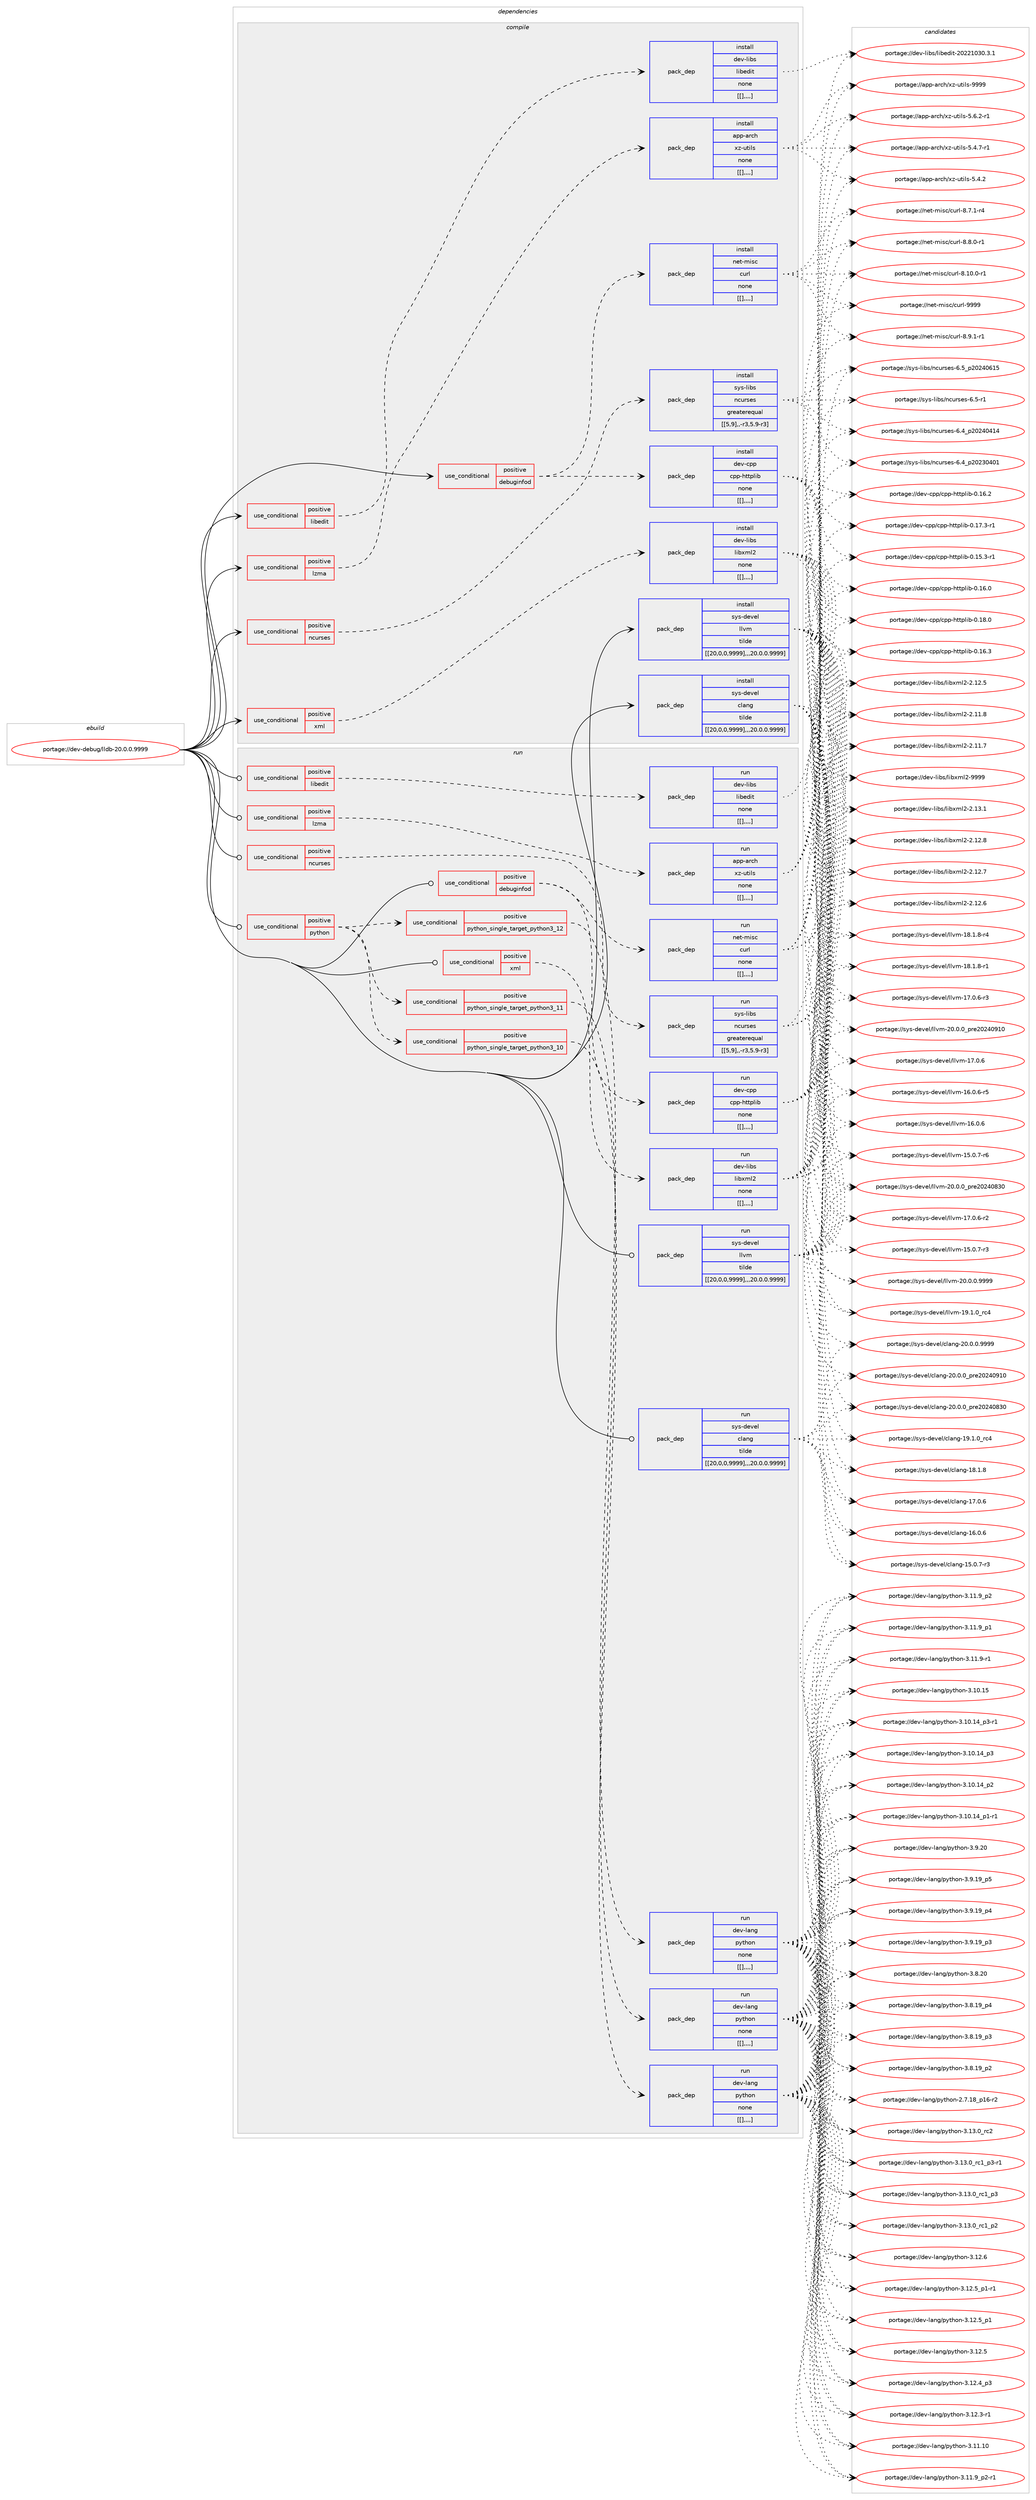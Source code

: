 digraph prolog {

# *************
# Graph options
# *************

newrank=true;
concentrate=true;
compound=true;
graph [rankdir=LR,fontname=Helvetica,fontsize=10,ranksep=1.5];#, ranksep=2.5, nodesep=0.2];
edge  [arrowhead=vee];
node  [fontname=Helvetica,fontsize=10];

# **********
# The ebuild
# **********

subgraph cluster_leftcol {
color=gray;
label=<<i>ebuild</i>>;
id [label="portage://dev-debug/lldb-20.0.0.9999", color=red, width=4, href="../dev-debug/lldb-20.0.0.9999.svg"];
}

# ****************
# The dependencies
# ****************

subgraph cluster_midcol {
color=gray;
label=<<i>dependencies</i>>;
subgraph cluster_compile {
fillcolor="#eeeeee";
style=filled;
label=<<i>compile</i>>;
subgraph cond19510 {
dependency72694 [label=<<TABLE BORDER="0" CELLBORDER="1" CELLSPACING="0" CELLPADDING="4"><TR><TD ROWSPAN="3" CELLPADDING="10">use_conditional</TD></TR><TR><TD>positive</TD></TR><TR><TD>debuginfod</TD></TR></TABLE>>, shape=none, color=red];
subgraph pack52235 {
dependency72695 [label=<<TABLE BORDER="0" CELLBORDER="1" CELLSPACING="0" CELLPADDING="4" WIDTH="220"><TR><TD ROWSPAN="6" CELLPADDING="30">pack_dep</TD></TR><TR><TD WIDTH="110">install</TD></TR><TR><TD>net-misc</TD></TR><TR><TD>curl</TD></TR><TR><TD>none</TD></TR><TR><TD>[[],,,,]</TD></TR></TABLE>>, shape=none, color=blue];
}
dependency72694:e -> dependency72695:w [weight=20,style="dashed",arrowhead="vee"];
subgraph pack52236 {
dependency72696 [label=<<TABLE BORDER="0" CELLBORDER="1" CELLSPACING="0" CELLPADDING="4" WIDTH="220"><TR><TD ROWSPAN="6" CELLPADDING="30">pack_dep</TD></TR><TR><TD WIDTH="110">install</TD></TR><TR><TD>dev-cpp</TD></TR><TR><TD>cpp-httplib</TD></TR><TR><TD>none</TD></TR><TR><TD>[[],,,,]</TD></TR></TABLE>>, shape=none, color=blue];
}
dependency72694:e -> dependency72696:w [weight=20,style="dashed",arrowhead="vee"];
}
id:e -> dependency72694:w [weight=20,style="solid",arrowhead="vee"];
subgraph cond19511 {
dependency72697 [label=<<TABLE BORDER="0" CELLBORDER="1" CELLSPACING="0" CELLPADDING="4"><TR><TD ROWSPAN="3" CELLPADDING="10">use_conditional</TD></TR><TR><TD>positive</TD></TR><TR><TD>libedit</TD></TR></TABLE>>, shape=none, color=red];
subgraph pack52237 {
dependency72698 [label=<<TABLE BORDER="0" CELLBORDER="1" CELLSPACING="0" CELLPADDING="4" WIDTH="220"><TR><TD ROWSPAN="6" CELLPADDING="30">pack_dep</TD></TR><TR><TD WIDTH="110">install</TD></TR><TR><TD>dev-libs</TD></TR><TR><TD>libedit</TD></TR><TR><TD>none</TD></TR><TR><TD>[[],,,,]</TD></TR></TABLE>>, shape=none, color=blue];
}
dependency72697:e -> dependency72698:w [weight=20,style="dashed",arrowhead="vee"];
}
id:e -> dependency72697:w [weight=20,style="solid",arrowhead="vee"];
subgraph cond19512 {
dependency72699 [label=<<TABLE BORDER="0" CELLBORDER="1" CELLSPACING="0" CELLPADDING="4"><TR><TD ROWSPAN="3" CELLPADDING="10">use_conditional</TD></TR><TR><TD>positive</TD></TR><TR><TD>lzma</TD></TR></TABLE>>, shape=none, color=red];
subgraph pack52238 {
dependency72700 [label=<<TABLE BORDER="0" CELLBORDER="1" CELLSPACING="0" CELLPADDING="4" WIDTH="220"><TR><TD ROWSPAN="6" CELLPADDING="30">pack_dep</TD></TR><TR><TD WIDTH="110">install</TD></TR><TR><TD>app-arch</TD></TR><TR><TD>xz-utils</TD></TR><TR><TD>none</TD></TR><TR><TD>[[],,,,]</TD></TR></TABLE>>, shape=none, color=blue];
}
dependency72699:e -> dependency72700:w [weight=20,style="dashed",arrowhead="vee"];
}
id:e -> dependency72699:w [weight=20,style="solid",arrowhead="vee"];
subgraph cond19513 {
dependency72701 [label=<<TABLE BORDER="0" CELLBORDER="1" CELLSPACING="0" CELLPADDING="4"><TR><TD ROWSPAN="3" CELLPADDING="10">use_conditional</TD></TR><TR><TD>positive</TD></TR><TR><TD>ncurses</TD></TR></TABLE>>, shape=none, color=red];
subgraph pack52239 {
dependency72702 [label=<<TABLE BORDER="0" CELLBORDER="1" CELLSPACING="0" CELLPADDING="4" WIDTH="220"><TR><TD ROWSPAN="6" CELLPADDING="30">pack_dep</TD></TR><TR><TD WIDTH="110">install</TD></TR><TR><TD>sys-libs</TD></TR><TR><TD>ncurses</TD></TR><TR><TD>greaterequal</TD></TR><TR><TD>[[5,9],,-r3,5.9-r3]</TD></TR></TABLE>>, shape=none, color=blue];
}
dependency72701:e -> dependency72702:w [weight=20,style="dashed",arrowhead="vee"];
}
id:e -> dependency72701:w [weight=20,style="solid",arrowhead="vee"];
subgraph cond19514 {
dependency72703 [label=<<TABLE BORDER="0" CELLBORDER="1" CELLSPACING="0" CELLPADDING="4"><TR><TD ROWSPAN="3" CELLPADDING="10">use_conditional</TD></TR><TR><TD>positive</TD></TR><TR><TD>xml</TD></TR></TABLE>>, shape=none, color=red];
subgraph pack52240 {
dependency72704 [label=<<TABLE BORDER="0" CELLBORDER="1" CELLSPACING="0" CELLPADDING="4" WIDTH="220"><TR><TD ROWSPAN="6" CELLPADDING="30">pack_dep</TD></TR><TR><TD WIDTH="110">install</TD></TR><TR><TD>dev-libs</TD></TR><TR><TD>libxml2</TD></TR><TR><TD>none</TD></TR><TR><TD>[[],,,,]</TD></TR></TABLE>>, shape=none, color=blue];
}
dependency72703:e -> dependency72704:w [weight=20,style="dashed",arrowhead="vee"];
}
id:e -> dependency72703:w [weight=20,style="solid",arrowhead="vee"];
subgraph pack52241 {
dependency72705 [label=<<TABLE BORDER="0" CELLBORDER="1" CELLSPACING="0" CELLPADDING="4" WIDTH="220"><TR><TD ROWSPAN="6" CELLPADDING="30">pack_dep</TD></TR><TR><TD WIDTH="110">install</TD></TR><TR><TD>sys-devel</TD></TR><TR><TD>clang</TD></TR><TR><TD>tilde</TD></TR><TR><TD>[[20,0,0,9999],,,20.0.0.9999]</TD></TR></TABLE>>, shape=none, color=blue];
}
id:e -> dependency72705:w [weight=20,style="solid",arrowhead="vee"];
subgraph pack52242 {
dependency72706 [label=<<TABLE BORDER="0" CELLBORDER="1" CELLSPACING="0" CELLPADDING="4" WIDTH="220"><TR><TD ROWSPAN="6" CELLPADDING="30">pack_dep</TD></TR><TR><TD WIDTH="110">install</TD></TR><TR><TD>sys-devel</TD></TR><TR><TD>llvm</TD></TR><TR><TD>tilde</TD></TR><TR><TD>[[20,0,0,9999],,,20.0.0.9999]</TD></TR></TABLE>>, shape=none, color=blue];
}
id:e -> dependency72706:w [weight=20,style="solid",arrowhead="vee"];
}
subgraph cluster_compileandrun {
fillcolor="#eeeeee";
style=filled;
label=<<i>compile and run</i>>;
}
subgraph cluster_run {
fillcolor="#eeeeee";
style=filled;
label=<<i>run</i>>;
subgraph cond19515 {
dependency72707 [label=<<TABLE BORDER="0" CELLBORDER="1" CELLSPACING="0" CELLPADDING="4"><TR><TD ROWSPAN="3" CELLPADDING="10">use_conditional</TD></TR><TR><TD>positive</TD></TR><TR><TD>debuginfod</TD></TR></TABLE>>, shape=none, color=red];
subgraph pack52243 {
dependency72708 [label=<<TABLE BORDER="0" CELLBORDER="1" CELLSPACING="0" CELLPADDING="4" WIDTH="220"><TR><TD ROWSPAN="6" CELLPADDING="30">pack_dep</TD></TR><TR><TD WIDTH="110">run</TD></TR><TR><TD>net-misc</TD></TR><TR><TD>curl</TD></TR><TR><TD>none</TD></TR><TR><TD>[[],,,,]</TD></TR></TABLE>>, shape=none, color=blue];
}
dependency72707:e -> dependency72708:w [weight=20,style="dashed",arrowhead="vee"];
subgraph pack52244 {
dependency72709 [label=<<TABLE BORDER="0" CELLBORDER="1" CELLSPACING="0" CELLPADDING="4" WIDTH="220"><TR><TD ROWSPAN="6" CELLPADDING="30">pack_dep</TD></TR><TR><TD WIDTH="110">run</TD></TR><TR><TD>dev-cpp</TD></TR><TR><TD>cpp-httplib</TD></TR><TR><TD>none</TD></TR><TR><TD>[[],,,,]</TD></TR></TABLE>>, shape=none, color=blue];
}
dependency72707:e -> dependency72709:w [weight=20,style="dashed",arrowhead="vee"];
}
id:e -> dependency72707:w [weight=20,style="solid",arrowhead="odot"];
subgraph cond19516 {
dependency72710 [label=<<TABLE BORDER="0" CELLBORDER="1" CELLSPACING="0" CELLPADDING="4"><TR><TD ROWSPAN="3" CELLPADDING="10">use_conditional</TD></TR><TR><TD>positive</TD></TR><TR><TD>libedit</TD></TR></TABLE>>, shape=none, color=red];
subgraph pack52245 {
dependency72711 [label=<<TABLE BORDER="0" CELLBORDER="1" CELLSPACING="0" CELLPADDING="4" WIDTH="220"><TR><TD ROWSPAN="6" CELLPADDING="30">pack_dep</TD></TR><TR><TD WIDTH="110">run</TD></TR><TR><TD>dev-libs</TD></TR><TR><TD>libedit</TD></TR><TR><TD>none</TD></TR><TR><TD>[[],,,,]</TD></TR></TABLE>>, shape=none, color=blue];
}
dependency72710:e -> dependency72711:w [weight=20,style="dashed",arrowhead="vee"];
}
id:e -> dependency72710:w [weight=20,style="solid",arrowhead="odot"];
subgraph cond19517 {
dependency72712 [label=<<TABLE BORDER="0" CELLBORDER="1" CELLSPACING="0" CELLPADDING="4"><TR><TD ROWSPAN="3" CELLPADDING="10">use_conditional</TD></TR><TR><TD>positive</TD></TR><TR><TD>lzma</TD></TR></TABLE>>, shape=none, color=red];
subgraph pack52246 {
dependency72713 [label=<<TABLE BORDER="0" CELLBORDER="1" CELLSPACING="0" CELLPADDING="4" WIDTH="220"><TR><TD ROWSPAN="6" CELLPADDING="30">pack_dep</TD></TR><TR><TD WIDTH="110">run</TD></TR><TR><TD>app-arch</TD></TR><TR><TD>xz-utils</TD></TR><TR><TD>none</TD></TR><TR><TD>[[],,,,]</TD></TR></TABLE>>, shape=none, color=blue];
}
dependency72712:e -> dependency72713:w [weight=20,style="dashed",arrowhead="vee"];
}
id:e -> dependency72712:w [weight=20,style="solid",arrowhead="odot"];
subgraph cond19518 {
dependency72714 [label=<<TABLE BORDER="0" CELLBORDER="1" CELLSPACING="0" CELLPADDING="4"><TR><TD ROWSPAN="3" CELLPADDING="10">use_conditional</TD></TR><TR><TD>positive</TD></TR><TR><TD>ncurses</TD></TR></TABLE>>, shape=none, color=red];
subgraph pack52247 {
dependency72715 [label=<<TABLE BORDER="0" CELLBORDER="1" CELLSPACING="0" CELLPADDING="4" WIDTH="220"><TR><TD ROWSPAN="6" CELLPADDING="30">pack_dep</TD></TR><TR><TD WIDTH="110">run</TD></TR><TR><TD>sys-libs</TD></TR><TR><TD>ncurses</TD></TR><TR><TD>greaterequal</TD></TR><TR><TD>[[5,9],,-r3,5.9-r3]</TD></TR></TABLE>>, shape=none, color=blue];
}
dependency72714:e -> dependency72715:w [weight=20,style="dashed",arrowhead="vee"];
}
id:e -> dependency72714:w [weight=20,style="solid",arrowhead="odot"];
subgraph cond19519 {
dependency72716 [label=<<TABLE BORDER="0" CELLBORDER="1" CELLSPACING="0" CELLPADDING="4"><TR><TD ROWSPAN="3" CELLPADDING="10">use_conditional</TD></TR><TR><TD>positive</TD></TR><TR><TD>python</TD></TR></TABLE>>, shape=none, color=red];
subgraph cond19520 {
dependency72717 [label=<<TABLE BORDER="0" CELLBORDER="1" CELLSPACING="0" CELLPADDING="4"><TR><TD ROWSPAN="3" CELLPADDING="10">use_conditional</TD></TR><TR><TD>positive</TD></TR><TR><TD>python_single_target_python3_10</TD></TR></TABLE>>, shape=none, color=red];
subgraph pack52248 {
dependency72718 [label=<<TABLE BORDER="0" CELLBORDER="1" CELLSPACING="0" CELLPADDING="4" WIDTH="220"><TR><TD ROWSPAN="6" CELLPADDING="30">pack_dep</TD></TR><TR><TD WIDTH="110">run</TD></TR><TR><TD>dev-lang</TD></TR><TR><TD>python</TD></TR><TR><TD>none</TD></TR><TR><TD>[[],,,,]</TD></TR></TABLE>>, shape=none, color=blue];
}
dependency72717:e -> dependency72718:w [weight=20,style="dashed",arrowhead="vee"];
}
dependency72716:e -> dependency72717:w [weight=20,style="dashed",arrowhead="vee"];
subgraph cond19521 {
dependency72719 [label=<<TABLE BORDER="0" CELLBORDER="1" CELLSPACING="0" CELLPADDING="4"><TR><TD ROWSPAN="3" CELLPADDING="10">use_conditional</TD></TR><TR><TD>positive</TD></TR><TR><TD>python_single_target_python3_11</TD></TR></TABLE>>, shape=none, color=red];
subgraph pack52249 {
dependency72720 [label=<<TABLE BORDER="0" CELLBORDER="1" CELLSPACING="0" CELLPADDING="4" WIDTH="220"><TR><TD ROWSPAN="6" CELLPADDING="30">pack_dep</TD></TR><TR><TD WIDTH="110">run</TD></TR><TR><TD>dev-lang</TD></TR><TR><TD>python</TD></TR><TR><TD>none</TD></TR><TR><TD>[[],,,,]</TD></TR></TABLE>>, shape=none, color=blue];
}
dependency72719:e -> dependency72720:w [weight=20,style="dashed",arrowhead="vee"];
}
dependency72716:e -> dependency72719:w [weight=20,style="dashed",arrowhead="vee"];
subgraph cond19522 {
dependency72721 [label=<<TABLE BORDER="0" CELLBORDER="1" CELLSPACING="0" CELLPADDING="4"><TR><TD ROWSPAN="3" CELLPADDING="10">use_conditional</TD></TR><TR><TD>positive</TD></TR><TR><TD>python_single_target_python3_12</TD></TR></TABLE>>, shape=none, color=red];
subgraph pack52250 {
dependency72722 [label=<<TABLE BORDER="0" CELLBORDER="1" CELLSPACING="0" CELLPADDING="4" WIDTH="220"><TR><TD ROWSPAN="6" CELLPADDING="30">pack_dep</TD></TR><TR><TD WIDTH="110">run</TD></TR><TR><TD>dev-lang</TD></TR><TR><TD>python</TD></TR><TR><TD>none</TD></TR><TR><TD>[[],,,,]</TD></TR></TABLE>>, shape=none, color=blue];
}
dependency72721:e -> dependency72722:w [weight=20,style="dashed",arrowhead="vee"];
}
dependency72716:e -> dependency72721:w [weight=20,style="dashed",arrowhead="vee"];
}
id:e -> dependency72716:w [weight=20,style="solid",arrowhead="odot"];
subgraph cond19523 {
dependency72723 [label=<<TABLE BORDER="0" CELLBORDER="1" CELLSPACING="0" CELLPADDING="4"><TR><TD ROWSPAN="3" CELLPADDING="10">use_conditional</TD></TR><TR><TD>positive</TD></TR><TR><TD>xml</TD></TR></TABLE>>, shape=none, color=red];
subgraph pack52251 {
dependency72724 [label=<<TABLE BORDER="0" CELLBORDER="1" CELLSPACING="0" CELLPADDING="4" WIDTH="220"><TR><TD ROWSPAN="6" CELLPADDING="30">pack_dep</TD></TR><TR><TD WIDTH="110">run</TD></TR><TR><TD>dev-libs</TD></TR><TR><TD>libxml2</TD></TR><TR><TD>none</TD></TR><TR><TD>[[],,,,]</TD></TR></TABLE>>, shape=none, color=blue];
}
dependency72723:e -> dependency72724:w [weight=20,style="dashed",arrowhead="vee"];
}
id:e -> dependency72723:w [weight=20,style="solid",arrowhead="odot"];
subgraph pack52252 {
dependency72725 [label=<<TABLE BORDER="0" CELLBORDER="1" CELLSPACING="0" CELLPADDING="4" WIDTH="220"><TR><TD ROWSPAN="6" CELLPADDING="30">pack_dep</TD></TR><TR><TD WIDTH="110">run</TD></TR><TR><TD>sys-devel</TD></TR><TR><TD>clang</TD></TR><TR><TD>tilde</TD></TR><TR><TD>[[20,0,0,9999],,,20.0.0.9999]</TD></TR></TABLE>>, shape=none, color=blue];
}
id:e -> dependency72725:w [weight=20,style="solid",arrowhead="odot"];
subgraph pack52253 {
dependency72726 [label=<<TABLE BORDER="0" CELLBORDER="1" CELLSPACING="0" CELLPADDING="4" WIDTH="220"><TR><TD ROWSPAN="6" CELLPADDING="30">pack_dep</TD></TR><TR><TD WIDTH="110">run</TD></TR><TR><TD>sys-devel</TD></TR><TR><TD>llvm</TD></TR><TR><TD>tilde</TD></TR><TR><TD>[[20,0,0,9999],,,20.0.0.9999]</TD></TR></TABLE>>, shape=none, color=blue];
}
id:e -> dependency72726:w [weight=20,style="solid",arrowhead="odot"];
}
}

# **************
# The candidates
# **************

subgraph cluster_choices {
rank=same;
color=gray;
label=<<i>candidates</i>>;

subgraph choice52235 {
color=black;
nodesep=1;
choice110101116451091051159947991171141084557575757 [label="portage://net-misc/curl-9999", color=red, width=4,href="../net-misc/curl-9999.svg"];
choice11010111645109105115994799117114108455646494846484511449 [label="portage://net-misc/curl-8.10.0-r1", color=red, width=4,href="../net-misc/curl-8.10.0-r1.svg"];
choice110101116451091051159947991171141084556465746494511449 [label="portage://net-misc/curl-8.9.1-r1", color=red, width=4,href="../net-misc/curl-8.9.1-r1.svg"];
choice110101116451091051159947991171141084556465646484511449 [label="portage://net-misc/curl-8.8.0-r1", color=red, width=4,href="../net-misc/curl-8.8.0-r1.svg"];
choice110101116451091051159947991171141084556465546494511452 [label="portage://net-misc/curl-8.7.1-r4", color=red, width=4,href="../net-misc/curl-8.7.1-r4.svg"];
dependency72695:e -> choice110101116451091051159947991171141084557575757:w [style=dotted,weight="100"];
dependency72695:e -> choice11010111645109105115994799117114108455646494846484511449:w [style=dotted,weight="100"];
dependency72695:e -> choice110101116451091051159947991171141084556465746494511449:w [style=dotted,weight="100"];
dependency72695:e -> choice110101116451091051159947991171141084556465646484511449:w [style=dotted,weight="100"];
dependency72695:e -> choice110101116451091051159947991171141084556465546494511452:w [style=dotted,weight="100"];
}
subgraph choice52236 {
color=black;
nodesep=1;
choice10010111845991121124799112112451041161161121081059845484649564648 [label="portage://dev-cpp/cpp-httplib-0.18.0", color=red, width=4,href="../dev-cpp/cpp-httplib-0.18.0.svg"];
choice100101118459911211247991121124510411611611210810598454846495546514511449 [label="portage://dev-cpp/cpp-httplib-0.17.3-r1", color=red, width=4,href="../dev-cpp/cpp-httplib-0.17.3-r1.svg"];
choice10010111845991121124799112112451041161161121081059845484649544651 [label="portage://dev-cpp/cpp-httplib-0.16.3", color=red, width=4,href="../dev-cpp/cpp-httplib-0.16.3.svg"];
choice10010111845991121124799112112451041161161121081059845484649544650 [label="portage://dev-cpp/cpp-httplib-0.16.2", color=red, width=4,href="../dev-cpp/cpp-httplib-0.16.2.svg"];
choice10010111845991121124799112112451041161161121081059845484649544648 [label="portage://dev-cpp/cpp-httplib-0.16.0", color=red, width=4,href="../dev-cpp/cpp-httplib-0.16.0.svg"];
choice100101118459911211247991121124510411611611210810598454846495346514511449 [label="portage://dev-cpp/cpp-httplib-0.15.3-r1", color=red, width=4,href="../dev-cpp/cpp-httplib-0.15.3-r1.svg"];
dependency72696:e -> choice10010111845991121124799112112451041161161121081059845484649564648:w [style=dotted,weight="100"];
dependency72696:e -> choice100101118459911211247991121124510411611611210810598454846495546514511449:w [style=dotted,weight="100"];
dependency72696:e -> choice10010111845991121124799112112451041161161121081059845484649544651:w [style=dotted,weight="100"];
dependency72696:e -> choice10010111845991121124799112112451041161161121081059845484649544650:w [style=dotted,weight="100"];
dependency72696:e -> choice10010111845991121124799112112451041161161121081059845484649544648:w [style=dotted,weight="100"];
dependency72696:e -> choice100101118459911211247991121124510411611611210810598454846495346514511449:w [style=dotted,weight="100"];
}
subgraph choice52237 {
color=black;
nodesep=1;
choice1001011184510810598115471081059810110010511645504850504948514846514649 [label="portage://dev-libs/libedit-20221030.3.1", color=red, width=4,href="../dev-libs/libedit-20221030.3.1.svg"];
dependency72698:e -> choice1001011184510810598115471081059810110010511645504850504948514846514649:w [style=dotted,weight="100"];
}
subgraph choice52238 {
color=black;
nodesep=1;
choice9711211245971149910447120122451171161051081154557575757 [label="portage://app-arch/xz-utils-9999", color=red, width=4,href="../app-arch/xz-utils-9999.svg"];
choice9711211245971149910447120122451171161051081154553465446504511449 [label="portage://app-arch/xz-utils-5.6.2-r1", color=red, width=4,href="../app-arch/xz-utils-5.6.2-r1.svg"];
choice9711211245971149910447120122451171161051081154553465246554511449 [label="portage://app-arch/xz-utils-5.4.7-r1", color=red, width=4,href="../app-arch/xz-utils-5.4.7-r1.svg"];
choice971121124597114991044712012245117116105108115455346524650 [label="portage://app-arch/xz-utils-5.4.2", color=red, width=4,href="../app-arch/xz-utils-5.4.2.svg"];
dependency72700:e -> choice9711211245971149910447120122451171161051081154557575757:w [style=dotted,weight="100"];
dependency72700:e -> choice9711211245971149910447120122451171161051081154553465446504511449:w [style=dotted,weight="100"];
dependency72700:e -> choice9711211245971149910447120122451171161051081154553465246554511449:w [style=dotted,weight="100"];
dependency72700:e -> choice971121124597114991044712012245117116105108115455346524650:w [style=dotted,weight="100"];
}
subgraph choice52239 {
color=black;
nodesep=1;
choice1151211154510810598115471109911711411510111545544653951125048505248544953 [label="portage://sys-libs/ncurses-6.5_p20240615", color=red, width=4,href="../sys-libs/ncurses-6.5_p20240615.svg"];
choice11512111545108105981154711099117114115101115455446534511449 [label="portage://sys-libs/ncurses-6.5-r1", color=red, width=4,href="../sys-libs/ncurses-6.5-r1.svg"];
choice1151211154510810598115471109911711411510111545544652951125048505248524952 [label="portage://sys-libs/ncurses-6.4_p20240414", color=red, width=4,href="../sys-libs/ncurses-6.4_p20240414.svg"];
choice1151211154510810598115471109911711411510111545544652951125048505148524849 [label="portage://sys-libs/ncurses-6.4_p20230401", color=red, width=4,href="../sys-libs/ncurses-6.4_p20230401.svg"];
dependency72702:e -> choice1151211154510810598115471109911711411510111545544653951125048505248544953:w [style=dotted,weight="100"];
dependency72702:e -> choice11512111545108105981154711099117114115101115455446534511449:w [style=dotted,weight="100"];
dependency72702:e -> choice1151211154510810598115471109911711411510111545544652951125048505248524952:w [style=dotted,weight="100"];
dependency72702:e -> choice1151211154510810598115471109911711411510111545544652951125048505148524849:w [style=dotted,weight="100"];
}
subgraph choice52240 {
color=black;
nodesep=1;
choice10010111845108105981154710810598120109108504557575757 [label="portage://dev-libs/libxml2-9999", color=red, width=4,href="../dev-libs/libxml2-9999.svg"];
choice100101118451081059811547108105981201091085045504649514649 [label="portage://dev-libs/libxml2-2.13.1", color=red, width=4,href="../dev-libs/libxml2-2.13.1.svg"];
choice100101118451081059811547108105981201091085045504649504656 [label="portage://dev-libs/libxml2-2.12.8", color=red, width=4,href="../dev-libs/libxml2-2.12.8.svg"];
choice100101118451081059811547108105981201091085045504649504655 [label="portage://dev-libs/libxml2-2.12.7", color=red, width=4,href="../dev-libs/libxml2-2.12.7.svg"];
choice100101118451081059811547108105981201091085045504649504654 [label="portage://dev-libs/libxml2-2.12.6", color=red, width=4,href="../dev-libs/libxml2-2.12.6.svg"];
choice100101118451081059811547108105981201091085045504649504653 [label="portage://dev-libs/libxml2-2.12.5", color=red, width=4,href="../dev-libs/libxml2-2.12.5.svg"];
choice100101118451081059811547108105981201091085045504649494656 [label="portage://dev-libs/libxml2-2.11.8", color=red, width=4,href="../dev-libs/libxml2-2.11.8.svg"];
choice100101118451081059811547108105981201091085045504649494655 [label="portage://dev-libs/libxml2-2.11.7", color=red, width=4,href="../dev-libs/libxml2-2.11.7.svg"];
dependency72704:e -> choice10010111845108105981154710810598120109108504557575757:w [style=dotted,weight="100"];
dependency72704:e -> choice100101118451081059811547108105981201091085045504649514649:w [style=dotted,weight="100"];
dependency72704:e -> choice100101118451081059811547108105981201091085045504649504656:w [style=dotted,weight="100"];
dependency72704:e -> choice100101118451081059811547108105981201091085045504649504655:w [style=dotted,weight="100"];
dependency72704:e -> choice100101118451081059811547108105981201091085045504649504654:w [style=dotted,weight="100"];
dependency72704:e -> choice100101118451081059811547108105981201091085045504649504653:w [style=dotted,weight="100"];
dependency72704:e -> choice100101118451081059811547108105981201091085045504649494656:w [style=dotted,weight="100"];
dependency72704:e -> choice100101118451081059811547108105981201091085045504649494655:w [style=dotted,weight="100"];
}
subgraph choice52241 {
color=black;
nodesep=1;
choice11512111545100101118101108479910897110103455048464846484657575757 [label="portage://sys-devel/clang-20.0.0.9999", color=red, width=4,href="../sys-devel/clang-20.0.0.9999.svg"];
choice1151211154510010111810110847991089711010345504846484648951121141015048505248574948 [label="portage://sys-devel/clang-20.0.0_pre20240910", color=red, width=4,href="../sys-devel/clang-20.0.0_pre20240910.svg"];
choice1151211154510010111810110847991089711010345504846484648951121141015048505248565148 [label="portage://sys-devel/clang-20.0.0_pre20240830", color=red, width=4,href="../sys-devel/clang-20.0.0_pre20240830.svg"];
choice1151211154510010111810110847991089711010345495746494648951149952 [label="portage://sys-devel/clang-19.1.0_rc4", color=red, width=4,href="../sys-devel/clang-19.1.0_rc4.svg"];
choice1151211154510010111810110847991089711010345495646494656 [label="portage://sys-devel/clang-18.1.8", color=red, width=4,href="../sys-devel/clang-18.1.8.svg"];
choice1151211154510010111810110847991089711010345495546484654 [label="portage://sys-devel/clang-17.0.6", color=red, width=4,href="../sys-devel/clang-17.0.6.svg"];
choice1151211154510010111810110847991089711010345495446484654 [label="portage://sys-devel/clang-16.0.6", color=red, width=4,href="../sys-devel/clang-16.0.6.svg"];
choice11512111545100101118101108479910897110103454953464846554511451 [label="portage://sys-devel/clang-15.0.7-r3", color=red, width=4,href="../sys-devel/clang-15.0.7-r3.svg"];
dependency72705:e -> choice11512111545100101118101108479910897110103455048464846484657575757:w [style=dotted,weight="100"];
dependency72705:e -> choice1151211154510010111810110847991089711010345504846484648951121141015048505248574948:w [style=dotted,weight="100"];
dependency72705:e -> choice1151211154510010111810110847991089711010345504846484648951121141015048505248565148:w [style=dotted,weight="100"];
dependency72705:e -> choice1151211154510010111810110847991089711010345495746494648951149952:w [style=dotted,weight="100"];
dependency72705:e -> choice1151211154510010111810110847991089711010345495646494656:w [style=dotted,weight="100"];
dependency72705:e -> choice1151211154510010111810110847991089711010345495546484654:w [style=dotted,weight="100"];
dependency72705:e -> choice1151211154510010111810110847991089711010345495446484654:w [style=dotted,weight="100"];
dependency72705:e -> choice11512111545100101118101108479910897110103454953464846554511451:w [style=dotted,weight="100"];
}
subgraph choice52242 {
color=black;
nodesep=1;
choice1151211154510010111810110847108108118109455048464846484657575757 [label="portage://sys-devel/llvm-20.0.0.9999", color=red, width=4,href="../sys-devel/llvm-20.0.0.9999.svg"];
choice115121115451001011181011084710810811810945504846484648951121141015048505248574948 [label="portage://sys-devel/llvm-20.0.0_pre20240910", color=red, width=4,href="../sys-devel/llvm-20.0.0_pre20240910.svg"];
choice115121115451001011181011084710810811810945504846484648951121141015048505248565148 [label="portage://sys-devel/llvm-20.0.0_pre20240830", color=red, width=4,href="../sys-devel/llvm-20.0.0_pre20240830.svg"];
choice115121115451001011181011084710810811810945495746494648951149952 [label="portage://sys-devel/llvm-19.1.0_rc4", color=red, width=4,href="../sys-devel/llvm-19.1.0_rc4.svg"];
choice1151211154510010111810110847108108118109454956464946564511452 [label="portage://sys-devel/llvm-18.1.8-r4", color=red, width=4,href="../sys-devel/llvm-18.1.8-r4.svg"];
choice1151211154510010111810110847108108118109454956464946564511449 [label="portage://sys-devel/llvm-18.1.8-r1", color=red, width=4,href="../sys-devel/llvm-18.1.8-r1.svg"];
choice1151211154510010111810110847108108118109454955464846544511451 [label="portage://sys-devel/llvm-17.0.6-r3", color=red, width=4,href="../sys-devel/llvm-17.0.6-r3.svg"];
choice1151211154510010111810110847108108118109454955464846544511450 [label="portage://sys-devel/llvm-17.0.6-r2", color=red, width=4,href="../sys-devel/llvm-17.0.6-r2.svg"];
choice115121115451001011181011084710810811810945495546484654 [label="portage://sys-devel/llvm-17.0.6", color=red, width=4,href="../sys-devel/llvm-17.0.6.svg"];
choice1151211154510010111810110847108108118109454954464846544511453 [label="portage://sys-devel/llvm-16.0.6-r5", color=red, width=4,href="../sys-devel/llvm-16.0.6-r5.svg"];
choice115121115451001011181011084710810811810945495446484654 [label="portage://sys-devel/llvm-16.0.6", color=red, width=4,href="../sys-devel/llvm-16.0.6.svg"];
choice1151211154510010111810110847108108118109454953464846554511454 [label="portage://sys-devel/llvm-15.0.7-r6", color=red, width=4,href="../sys-devel/llvm-15.0.7-r6.svg"];
choice1151211154510010111810110847108108118109454953464846554511451 [label="portage://sys-devel/llvm-15.0.7-r3", color=red, width=4,href="../sys-devel/llvm-15.0.7-r3.svg"];
dependency72706:e -> choice1151211154510010111810110847108108118109455048464846484657575757:w [style=dotted,weight="100"];
dependency72706:e -> choice115121115451001011181011084710810811810945504846484648951121141015048505248574948:w [style=dotted,weight="100"];
dependency72706:e -> choice115121115451001011181011084710810811810945504846484648951121141015048505248565148:w [style=dotted,weight="100"];
dependency72706:e -> choice115121115451001011181011084710810811810945495746494648951149952:w [style=dotted,weight="100"];
dependency72706:e -> choice1151211154510010111810110847108108118109454956464946564511452:w [style=dotted,weight="100"];
dependency72706:e -> choice1151211154510010111810110847108108118109454956464946564511449:w [style=dotted,weight="100"];
dependency72706:e -> choice1151211154510010111810110847108108118109454955464846544511451:w [style=dotted,weight="100"];
dependency72706:e -> choice1151211154510010111810110847108108118109454955464846544511450:w [style=dotted,weight="100"];
dependency72706:e -> choice115121115451001011181011084710810811810945495546484654:w [style=dotted,weight="100"];
dependency72706:e -> choice1151211154510010111810110847108108118109454954464846544511453:w [style=dotted,weight="100"];
dependency72706:e -> choice115121115451001011181011084710810811810945495446484654:w [style=dotted,weight="100"];
dependency72706:e -> choice1151211154510010111810110847108108118109454953464846554511454:w [style=dotted,weight="100"];
dependency72706:e -> choice1151211154510010111810110847108108118109454953464846554511451:w [style=dotted,weight="100"];
}
subgraph choice52243 {
color=black;
nodesep=1;
choice110101116451091051159947991171141084557575757 [label="portage://net-misc/curl-9999", color=red, width=4,href="../net-misc/curl-9999.svg"];
choice11010111645109105115994799117114108455646494846484511449 [label="portage://net-misc/curl-8.10.0-r1", color=red, width=4,href="../net-misc/curl-8.10.0-r1.svg"];
choice110101116451091051159947991171141084556465746494511449 [label="portage://net-misc/curl-8.9.1-r1", color=red, width=4,href="../net-misc/curl-8.9.1-r1.svg"];
choice110101116451091051159947991171141084556465646484511449 [label="portage://net-misc/curl-8.8.0-r1", color=red, width=4,href="../net-misc/curl-8.8.0-r1.svg"];
choice110101116451091051159947991171141084556465546494511452 [label="portage://net-misc/curl-8.7.1-r4", color=red, width=4,href="../net-misc/curl-8.7.1-r4.svg"];
dependency72708:e -> choice110101116451091051159947991171141084557575757:w [style=dotted,weight="100"];
dependency72708:e -> choice11010111645109105115994799117114108455646494846484511449:w [style=dotted,weight="100"];
dependency72708:e -> choice110101116451091051159947991171141084556465746494511449:w [style=dotted,weight="100"];
dependency72708:e -> choice110101116451091051159947991171141084556465646484511449:w [style=dotted,weight="100"];
dependency72708:e -> choice110101116451091051159947991171141084556465546494511452:w [style=dotted,weight="100"];
}
subgraph choice52244 {
color=black;
nodesep=1;
choice10010111845991121124799112112451041161161121081059845484649564648 [label="portage://dev-cpp/cpp-httplib-0.18.0", color=red, width=4,href="../dev-cpp/cpp-httplib-0.18.0.svg"];
choice100101118459911211247991121124510411611611210810598454846495546514511449 [label="portage://dev-cpp/cpp-httplib-0.17.3-r1", color=red, width=4,href="../dev-cpp/cpp-httplib-0.17.3-r1.svg"];
choice10010111845991121124799112112451041161161121081059845484649544651 [label="portage://dev-cpp/cpp-httplib-0.16.3", color=red, width=4,href="../dev-cpp/cpp-httplib-0.16.3.svg"];
choice10010111845991121124799112112451041161161121081059845484649544650 [label="portage://dev-cpp/cpp-httplib-0.16.2", color=red, width=4,href="../dev-cpp/cpp-httplib-0.16.2.svg"];
choice10010111845991121124799112112451041161161121081059845484649544648 [label="portage://dev-cpp/cpp-httplib-0.16.0", color=red, width=4,href="../dev-cpp/cpp-httplib-0.16.0.svg"];
choice100101118459911211247991121124510411611611210810598454846495346514511449 [label="portage://dev-cpp/cpp-httplib-0.15.3-r1", color=red, width=4,href="../dev-cpp/cpp-httplib-0.15.3-r1.svg"];
dependency72709:e -> choice10010111845991121124799112112451041161161121081059845484649564648:w [style=dotted,weight="100"];
dependency72709:e -> choice100101118459911211247991121124510411611611210810598454846495546514511449:w [style=dotted,weight="100"];
dependency72709:e -> choice10010111845991121124799112112451041161161121081059845484649544651:w [style=dotted,weight="100"];
dependency72709:e -> choice10010111845991121124799112112451041161161121081059845484649544650:w [style=dotted,weight="100"];
dependency72709:e -> choice10010111845991121124799112112451041161161121081059845484649544648:w [style=dotted,weight="100"];
dependency72709:e -> choice100101118459911211247991121124510411611611210810598454846495346514511449:w [style=dotted,weight="100"];
}
subgraph choice52245 {
color=black;
nodesep=1;
choice1001011184510810598115471081059810110010511645504850504948514846514649 [label="portage://dev-libs/libedit-20221030.3.1", color=red, width=4,href="../dev-libs/libedit-20221030.3.1.svg"];
dependency72711:e -> choice1001011184510810598115471081059810110010511645504850504948514846514649:w [style=dotted,weight="100"];
}
subgraph choice52246 {
color=black;
nodesep=1;
choice9711211245971149910447120122451171161051081154557575757 [label="portage://app-arch/xz-utils-9999", color=red, width=4,href="../app-arch/xz-utils-9999.svg"];
choice9711211245971149910447120122451171161051081154553465446504511449 [label="portage://app-arch/xz-utils-5.6.2-r1", color=red, width=4,href="../app-arch/xz-utils-5.6.2-r1.svg"];
choice9711211245971149910447120122451171161051081154553465246554511449 [label="portage://app-arch/xz-utils-5.4.7-r1", color=red, width=4,href="../app-arch/xz-utils-5.4.7-r1.svg"];
choice971121124597114991044712012245117116105108115455346524650 [label="portage://app-arch/xz-utils-5.4.2", color=red, width=4,href="../app-arch/xz-utils-5.4.2.svg"];
dependency72713:e -> choice9711211245971149910447120122451171161051081154557575757:w [style=dotted,weight="100"];
dependency72713:e -> choice9711211245971149910447120122451171161051081154553465446504511449:w [style=dotted,weight="100"];
dependency72713:e -> choice9711211245971149910447120122451171161051081154553465246554511449:w [style=dotted,weight="100"];
dependency72713:e -> choice971121124597114991044712012245117116105108115455346524650:w [style=dotted,weight="100"];
}
subgraph choice52247 {
color=black;
nodesep=1;
choice1151211154510810598115471109911711411510111545544653951125048505248544953 [label="portage://sys-libs/ncurses-6.5_p20240615", color=red, width=4,href="../sys-libs/ncurses-6.5_p20240615.svg"];
choice11512111545108105981154711099117114115101115455446534511449 [label="portage://sys-libs/ncurses-6.5-r1", color=red, width=4,href="../sys-libs/ncurses-6.5-r1.svg"];
choice1151211154510810598115471109911711411510111545544652951125048505248524952 [label="portage://sys-libs/ncurses-6.4_p20240414", color=red, width=4,href="../sys-libs/ncurses-6.4_p20240414.svg"];
choice1151211154510810598115471109911711411510111545544652951125048505148524849 [label="portage://sys-libs/ncurses-6.4_p20230401", color=red, width=4,href="../sys-libs/ncurses-6.4_p20230401.svg"];
dependency72715:e -> choice1151211154510810598115471109911711411510111545544653951125048505248544953:w [style=dotted,weight="100"];
dependency72715:e -> choice11512111545108105981154711099117114115101115455446534511449:w [style=dotted,weight="100"];
dependency72715:e -> choice1151211154510810598115471109911711411510111545544652951125048505248524952:w [style=dotted,weight="100"];
dependency72715:e -> choice1151211154510810598115471109911711411510111545544652951125048505148524849:w [style=dotted,weight="100"];
}
subgraph choice52248 {
color=black;
nodesep=1;
choice10010111845108971101034711212111610411111045514649514648951149950 [label="portage://dev-lang/python-3.13.0_rc2", color=red, width=4,href="../dev-lang/python-3.13.0_rc2.svg"];
choice1001011184510897110103471121211161041111104551464951464895114994995112514511449 [label="portage://dev-lang/python-3.13.0_rc1_p3-r1", color=red, width=4,href="../dev-lang/python-3.13.0_rc1_p3-r1.svg"];
choice100101118451089711010347112121116104111110455146495146489511499499511251 [label="portage://dev-lang/python-3.13.0_rc1_p3", color=red, width=4,href="../dev-lang/python-3.13.0_rc1_p3.svg"];
choice100101118451089711010347112121116104111110455146495146489511499499511250 [label="portage://dev-lang/python-3.13.0_rc1_p2", color=red, width=4,href="../dev-lang/python-3.13.0_rc1_p2.svg"];
choice10010111845108971101034711212111610411111045514649504654 [label="portage://dev-lang/python-3.12.6", color=red, width=4,href="../dev-lang/python-3.12.6.svg"];
choice1001011184510897110103471121211161041111104551464950465395112494511449 [label="portage://dev-lang/python-3.12.5_p1-r1", color=red, width=4,href="../dev-lang/python-3.12.5_p1-r1.svg"];
choice100101118451089711010347112121116104111110455146495046539511249 [label="portage://dev-lang/python-3.12.5_p1", color=red, width=4,href="../dev-lang/python-3.12.5_p1.svg"];
choice10010111845108971101034711212111610411111045514649504653 [label="portage://dev-lang/python-3.12.5", color=red, width=4,href="../dev-lang/python-3.12.5.svg"];
choice100101118451089711010347112121116104111110455146495046529511251 [label="portage://dev-lang/python-3.12.4_p3", color=red, width=4,href="../dev-lang/python-3.12.4_p3.svg"];
choice100101118451089711010347112121116104111110455146495046514511449 [label="portage://dev-lang/python-3.12.3-r1", color=red, width=4,href="../dev-lang/python-3.12.3-r1.svg"];
choice1001011184510897110103471121211161041111104551464949464948 [label="portage://dev-lang/python-3.11.10", color=red, width=4,href="../dev-lang/python-3.11.10.svg"];
choice1001011184510897110103471121211161041111104551464949465795112504511449 [label="portage://dev-lang/python-3.11.9_p2-r1", color=red, width=4,href="../dev-lang/python-3.11.9_p2-r1.svg"];
choice100101118451089711010347112121116104111110455146494946579511250 [label="portage://dev-lang/python-3.11.9_p2", color=red, width=4,href="../dev-lang/python-3.11.9_p2.svg"];
choice100101118451089711010347112121116104111110455146494946579511249 [label="portage://dev-lang/python-3.11.9_p1", color=red, width=4,href="../dev-lang/python-3.11.9_p1.svg"];
choice100101118451089711010347112121116104111110455146494946574511449 [label="portage://dev-lang/python-3.11.9-r1", color=red, width=4,href="../dev-lang/python-3.11.9-r1.svg"];
choice1001011184510897110103471121211161041111104551464948464953 [label="portage://dev-lang/python-3.10.15", color=red, width=4,href="../dev-lang/python-3.10.15.svg"];
choice100101118451089711010347112121116104111110455146494846495295112514511449 [label="portage://dev-lang/python-3.10.14_p3-r1", color=red, width=4,href="../dev-lang/python-3.10.14_p3-r1.svg"];
choice10010111845108971101034711212111610411111045514649484649529511251 [label="portage://dev-lang/python-3.10.14_p3", color=red, width=4,href="../dev-lang/python-3.10.14_p3.svg"];
choice10010111845108971101034711212111610411111045514649484649529511250 [label="portage://dev-lang/python-3.10.14_p2", color=red, width=4,href="../dev-lang/python-3.10.14_p2.svg"];
choice100101118451089711010347112121116104111110455146494846495295112494511449 [label="portage://dev-lang/python-3.10.14_p1-r1", color=red, width=4,href="../dev-lang/python-3.10.14_p1-r1.svg"];
choice10010111845108971101034711212111610411111045514657465048 [label="portage://dev-lang/python-3.9.20", color=red, width=4,href="../dev-lang/python-3.9.20.svg"];
choice100101118451089711010347112121116104111110455146574649579511253 [label="portage://dev-lang/python-3.9.19_p5", color=red, width=4,href="../dev-lang/python-3.9.19_p5.svg"];
choice100101118451089711010347112121116104111110455146574649579511252 [label="portage://dev-lang/python-3.9.19_p4", color=red, width=4,href="../dev-lang/python-3.9.19_p4.svg"];
choice100101118451089711010347112121116104111110455146574649579511251 [label="portage://dev-lang/python-3.9.19_p3", color=red, width=4,href="../dev-lang/python-3.9.19_p3.svg"];
choice10010111845108971101034711212111610411111045514656465048 [label="portage://dev-lang/python-3.8.20", color=red, width=4,href="../dev-lang/python-3.8.20.svg"];
choice100101118451089711010347112121116104111110455146564649579511252 [label="portage://dev-lang/python-3.8.19_p4", color=red, width=4,href="../dev-lang/python-3.8.19_p4.svg"];
choice100101118451089711010347112121116104111110455146564649579511251 [label="portage://dev-lang/python-3.8.19_p3", color=red, width=4,href="../dev-lang/python-3.8.19_p3.svg"];
choice100101118451089711010347112121116104111110455146564649579511250 [label="portage://dev-lang/python-3.8.19_p2", color=red, width=4,href="../dev-lang/python-3.8.19_p2.svg"];
choice100101118451089711010347112121116104111110455046554649569511249544511450 [label="portage://dev-lang/python-2.7.18_p16-r2", color=red, width=4,href="../dev-lang/python-2.7.18_p16-r2.svg"];
dependency72718:e -> choice10010111845108971101034711212111610411111045514649514648951149950:w [style=dotted,weight="100"];
dependency72718:e -> choice1001011184510897110103471121211161041111104551464951464895114994995112514511449:w [style=dotted,weight="100"];
dependency72718:e -> choice100101118451089711010347112121116104111110455146495146489511499499511251:w [style=dotted,weight="100"];
dependency72718:e -> choice100101118451089711010347112121116104111110455146495146489511499499511250:w [style=dotted,weight="100"];
dependency72718:e -> choice10010111845108971101034711212111610411111045514649504654:w [style=dotted,weight="100"];
dependency72718:e -> choice1001011184510897110103471121211161041111104551464950465395112494511449:w [style=dotted,weight="100"];
dependency72718:e -> choice100101118451089711010347112121116104111110455146495046539511249:w [style=dotted,weight="100"];
dependency72718:e -> choice10010111845108971101034711212111610411111045514649504653:w [style=dotted,weight="100"];
dependency72718:e -> choice100101118451089711010347112121116104111110455146495046529511251:w [style=dotted,weight="100"];
dependency72718:e -> choice100101118451089711010347112121116104111110455146495046514511449:w [style=dotted,weight="100"];
dependency72718:e -> choice1001011184510897110103471121211161041111104551464949464948:w [style=dotted,weight="100"];
dependency72718:e -> choice1001011184510897110103471121211161041111104551464949465795112504511449:w [style=dotted,weight="100"];
dependency72718:e -> choice100101118451089711010347112121116104111110455146494946579511250:w [style=dotted,weight="100"];
dependency72718:e -> choice100101118451089711010347112121116104111110455146494946579511249:w [style=dotted,weight="100"];
dependency72718:e -> choice100101118451089711010347112121116104111110455146494946574511449:w [style=dotted,weight="100"];
dependency72718:e -> choice1001011184510897110103471121211161041111104551464948464953:w [style=dotted,weight="100"];
dependency72718:e -> choice100101118451089711010347112121116104111110455146494846495295112514511449:w [style=dotted,weight="100"];
dependency72718:e -> choice10010111845108971101034711212111610411111045514649484649529511251:w [style=dotted,weight="100"];
dependency72718:e -> choice10010111845108971101034711212111610411111045514649484649529511250:w [style=dotted,weight="100"];
dependency72718:e -> choice100101118451089711010347112121116104111110455146494846495295112494511449:w [style=dotted,weight="100"];
dependency72718:e -> choice10010111845108971101034711212111610411111045514657465048:w [style=dotted,weight="100"];
dependency72718:e -> choice100101118451089711010347112121116104111110455146574649579511253:w [style=dotted,weight="100"];
dependency72718:e -> choice100101118451089711010347112121116104111110455146574649579511252:w [style=dotted,weight="100"];
dependency72718:e -> choice100101118451089711010347112121116104111110455146574649579511251:w [style=dotted,weight="100"];
dependency72718:e -> choice10010111845108971101034711212111610411111045514656465048:w [style=dotted,weight="100"];
dependency72718:e -> choice100101118451089711010347112121116104111110455146564649579511252:w [style=dotted,weight="100"];
dependency72718:e -> choice100101118451089711010347112121116104111110455146564649579511251:w [style=dotted,weight="100"];
dependency72718:e -> choice100101118451089711010347112121116104111110455146564649579511250:w [style=dotted,weight="100"];
dependency72718:e -> choice100101118451089711010347112121116104111110455046554649569511249544511450:w [style=dotted,weight="100"];
}
subgraph choice52249 {
color=black;
nodesep=1;
choice10010111845108971101034711212111610411111045514649514648951149950 [label="portage://dev-lang/python-3.13.0_rc2", color=red, width=4,href="../dev-lang/python-3.13.0_rc2.svg"];
choice1001011184510897110103471121211161041111104551464951464895114994995112514511449 [label="portage://dev-lang/python-3.13.0_rc1_p3-r1", color=red, width=4,href="../dev-lang/python-3.13.0_rc1_p3-r1.svg"];
choice100101118451089711010347112121116104111110455146495146489511499499511251 [label="portage://dev-lang/python-3.13.0_rc1_p3", color=red, width=4,href="../dev-lang/python-3.13.0_rc1_p3.svg"];
choice100101118451089711010347112121116104111110455146495146489511499499511250 [label="portage://dev-lang/python-3.13.0_rc1_p2", color=red, width=4,href="../dev-lang/python-3.13.0_rc1_p2.svg"];
choice10010111845108971101034711212111610411111045514649504654 [label="portage://dev-lang/python-3.12.6", color=red, width=4,href="../dev-lang/python-3.12.6.svg"];
choice1001011184510897110103471121211161041111104551464950465395112494511449 [label="portage://dev-lang/python-3.12.5_p1-r1", color=red, width=4,href="../dev-lang/python-3.12.5_p1-r1.svg"];
choice100101118451089711010347112121116104111110455146495046539511249 [label="portage://dev-lang/python-3.12.5_p1", color=red, width=4,href="../dev-lang/python-3.12.5_p1.svg"];
choice10010111845108971101034711212111610411111045514649504653 [label="portage://dev-lang/python-3.12.5", color=red, width=4,href="../dev-lang/python-3.12.5.svg"];
choice100101118451089711010347112121116104111110455146495046529511251 [label="portage://dev-lang/python-3.12.4_p3", color=red, width=4,href="../dev-lang/python-3.12.4_p3.svg"];
choice100101118451089711010347112121116104111110455146495046514511449 [label="portage://dev-lang/python-3.12.3-r1", color=red, width=4,href="../dev-lang/python-3.12.3-r1.svg"];
choice1001011184510897110103471121211161041111104551464949464948 [label="portage://dev-lang/python-3.11.10", color=red, width=4,href="../dev-lang/python-3.11.10.svg"];
choice1001011184510897110103471121211161041111104551464949465795112504511449 [label="portage://dev-lang/python-3.11.9_p2-r1", color=red, width=4,href="../dev-lang/python-3.11.9_p2-r1.svg"];
choice100101118451089711010347112121116104111110455146494946579511250 [label="portage://dev-lang/python-3.11.9_p2", color=red, width=4,href="../dev-lang/python-3.11.9_p2.svg"];
choice100101118451089711010347112121116104111110455146494946579511249 [label="portage://dev-lang/python-3.11.9_p1", color=red, width=4,href="../dev-lang/python-3.11.9_p1.svg"];
choice100101118451089711010347112121116104111110455146494946574511449 [label="portage://dev-lang/python-3.11.9-r1", color=red, width=4,href="../dev-lang/python-3.11.9-r1.svg"];
choice1001011184510897110103471121211161041111104551464948464953 [label="portage://dev-lang/python-3.10.15", color=red, width=4,href="../dev-lang/python-3.10.15.svg"];
choice100101118451089711010347112121116104111110455146494846495295112514511449 [label="portage://dev-lang/python-3.10.14_p3-r1", color=red, width=4,href="../dev-lang/python-3.10.14_p3-r1.svg"];
choice10010111845108971101034711212111610411111045514649484649529511251 [label="portage://dev-lang/python-3.10.14_p3", color=red, width=4,href="../dev-lang/python-3.10.14_p3.svg"];
choice10010111845108971101034711212111610411111045514649484649529511250 [label="portage://dev-lang/python-3.10.14_p2", color=red, width=4,href="../dev-lang/python-3.10.14_p2.svg"];
choice100101118451089711010347112121116104111110455146494846495295112494511449 [label="portage://dev-lang/python-3.10.14_p1-r1", color=red, width=4,href="../dev-lang/python-3.10.14_p1-r1.svg"];
choice10010111845108971101034711212111610411111045514657465048 [label="portage://dev-lang/python-3.9.20", color=red, width=4,href="../dev-lang/python-3.9.20.svg"];
choice100101118451089711010347112121116104111110455146574649579511253 [label="portage://dev-lang/python-3.9.19_p5", color=red, width=4,href="../dev-lang/python-3.9.19_p5.svg"];
choice100101118451089711010347112121116104111110455146574649579511252 [label="portage://dev-lang/python-3.9.19_p4", color=red, width=4,href="../dev-lang/python-3.9.19_p4.svg"];
choice100101118451089711010347112121116104111110455146574649579511251 [label="portage://dev-lang/python-3.9.19_p3", color=red, width=4,href="../dev-lang/python-3.9.19_p3.svg"];
choice10010111845108971101034711212111610411111045514656465048 [label="portage://dev-lang/python-3.8.20", color=red, width=4,href="../dev-lang/python-3.8.20.svg"];
choice100101118451089711010347112121116104111110455146564649579511252 [label="portage://dev-lang/python-3.8.19_p4", color=red, width=4,href="../dev-lang/python-3.8.19_p4.svg"];
choice100101118451089711010347112121116104111110455146564649579511251 [label="portage://dev-lang/python-3.8.19_p3", color=red, width=4,href="../dev-lang/python-3.8.19_p3.svg"];
choice100101118451089711010347112121116104111110455146564649579511250 [label="portage://dev-lang/python-3.8.19_p2", color=red, width=4,href="../dev-lang/python-3.8.19_p2.svg"];
choice100101118451089711010347112121116104111110455046554649569511249544511450 [label="portage://dev-lang/python-2.7.18_p16-r2", color=red, width=4,href="../dev-lang/python-2.7.18_p16-r2.svg"];
dependency72720:e -> choice10010111845108971101034711212111610411111045514649514648951149950:w [style=dotted,weight="100"];
dependency72720:e -> choice1001011184510897110103471121211161041111104551464951464895114994995112514511449:w [style=dotted,weight="100"];
dependency72720:e -> choice100101118451089711010347112121116104111110455146495146489511499499511251:w [style=dotted,weight="100"];
dependency72720:e -> choice100101118451089711010347112121116104111110455146495146489511499499511250:w [style=dotted,weight="100"];
dependency72720:e -> choice10010111845108971101034711212111610411111045514649504654:w [style=dotted,weight="100"];
dependency72720:e -> choice1001011184510897110103471121211161041111104551464950465395112494511449:w [style=dotted,weight="100"];
dependency72720:e -> choice100101118451089711010347112121116104111110455146495046539511249:w [style=dotted,weight="100"];
dependency72720:e -> choice10010111845108971101034711212111610411111045514649504653:w [style=dotted,weight="100"];
dependency72720:e -> choice100101118451089711010347112121116104111110455146495046529511251:w [style=dotted,weight="100"];
dependency72720:e -> choice100101118451089711010347112121116104111110455146495046514511449:w [style=dotted,weight="100"];
dependency72720:e -> choice1001011184510897110103471121211161041111104551464949464948:w [style=dotted,weight="100"];
dependency72720:e -> choice1001011184510897110103471121211161041111104551464949465795112504511449:w [style=dotted,weight="100"];
dependency72720:e -> choice100101118451089711010347112121116104111110455146494946579511250:w [style=dotted,weight="100"];
dependency72720:e -> choice100101118451089711010347112121116104111110455146494946579511249:w [style=dotted,weight="100"];
dependency72720:e -> choice100101118451089711010347112121116104111110455146494946574511449:w [style=dotted,weight="100"];
dependency72720:e -> choice1001011184510897110103471121211161041111104551464948464953:w [style=dotted,weight="100"];
dependency72720:e -> choice100101118451089711010347112121116104111110455146494846495295112514511449:w [style=dotted,weight="100"];
dependency72720:e -> choice10010111845108971101034711212111610411111045514649484649529511251:w [style=dotted,weight="100"];
dependency72720:e -> choice10010111845108971101034711212111610411111045514649484649529511250:w [style=dotted,weight="100"];
dependency72720:e -> choice100101118451089711010347112121116104111110455146494846495295112494511449:w [style=dotted,weight="100"];
dependency72720:e -> choice10010111845108971101034711212111610411111045514657465048:w [style=dotted,weight="100"];
dependency72720:e -> choice100101118451089711010347112121116104111110455146574649579511253:w [style=dotted,weight="100"];
dependency72720:e -> choice100101118451089711010347112121116104111110455146574649579511252:w [style=dotted,weight="100"];
dependency72720:e -> choice100101118451089711010347112121116104111110455146574649579511251:w [style=dotted,weight="100"];
dependency72720:e -> choice10010111845108971101034711212111610411111045514656465048:w [style=dotted,weight="100"];
dependency72720:e -> choice100101118451089711010347112121116104111110455146564649579511252:w [style=dotted,weight="100"];
dependency72720:e -> choice100101118451089711010347112121116104111110455146564649579511251:w [style=dotted,weight="100"];
dependency72720:e -> choice100101118451089711010347112121116104111110455146564649579511250:w [style=dotted,weight="100"];
dependency72720:e -> choice100101118451089711010347112121116104111110455046554649569511249544511450:w [style=dotted,weight="100"];
}
subgraph choice52250 {
color=black;
nodesep=1;
choice10010111845108971101034711212111610411111045514649514648951149950 [label="portage://dev-lang/python-3.13.0_rc2", color=red, width=4,href="../dev-lang/python-3.13.0_rc2.svg"];
choice1001011184510897110103471121211161041111104551464951464895114994995112514511449 [label="portage://dev-lang/python-3.13.0_rc1_p3-r1", color=red, width=4,href="../dev-lang/python-3.13.0_rc1_p3-r1.svg"];
choice100101118451089711010347112121116104111110455146495146489511499499511251 [label="portage://dev-lang/python-3.13.0_rc1_p3", color=red, width=4,href="../dev-lang/python-3.13.0_rc1_p3.svg"];
choice100101118451089711010347112121116104111110455146495146489511499499511250 [label="portage://dev-lang/python-3.13.0_rc1_p2", color=red, width=4,href="../dev-lang/python-3.13.0_rc1_p2.svg"];
choice10010111845108971101034711212111610411111045514649504654 [label="portage://dev-lang/python-3.12.6", color=red, width=4,href="../dev-lang/python-3.12.6.svg"];
choice1001011184510897110103471121211161041111104551464950465395112494511449 [label="portage://dev-lang/python-3.12.5_p1-r1", color=red, width=4,href="../dev-lang/python-3.12.5_p1-r1.svg"];
choice100101118451089711010347112121116104111110455146495046539511249 [label="portage://dev-lang/python-3.12.5_p1", color=red, width=4,href="../dev-lang/python-3.12.5_p1.svg"];
choice10010111845108971101034711212111610411111045514649504653 [label="portage://dev-lang/python-3.12.5", color=red, width=4,href="../dev-lang/python-3.12.5.svg"];
choice100101118451089711010347112121116104111110455146495046529511251 [label="portage://dev-lang/python-3.12.4_p3", color=red, width=4,href="../dev-lang/python-3.12.4_p3.svg"];
choice100101118451089711010347112121116104111110455146495046514511449 [label="portage://dev-lang/python-3.12.3-r1", color=red, width=4,href="../dev-lang/python-3.12.3-r1.svg"];
choice1001011184510897110103471121211161041111104551464949464948 [label="portage://dev-lang/python-3.11.10", color=red, width=4,href="../dev-lang/python-3.11.10.svg"];
choice1001011184510897110103471121211161041111104551464949465795112504511449 [label="portage://dev-lang/python-3.11.9_p2-r1", color=red, width=4,href="../dev-lang/python-3.11.9_p2-r1.svg"];
choice100101118451089711010347112121116104111110455146494946579511250 [label="portage://dev-lang/python-3.11.9_p2", color=red, width=4,href="../dev-lang/python-3.11.9_p2.svg"];
choice100101118451089711010347112121116104111110455146494946579511249 [label="portage://dev-lang/python-3.11.9_p1", color=red, width=4,href="../dev-lang/python-3.11.9_p1.svg"];
choice100101118451089711010347112121116104111110455146494946574511449 [label="portage://dev-lang/python-3.11.9-r1", color=red, width=4,href="../dev-lang/python-3.11.9-r1.svg"];
choice1001011184510897110103471121211161041111104551464948464953 [label="portage://dev-lang/python-3.10.15", color=red, width=4,href="../dev-lang/python-3.10.15.svg"];
choice100101118451089711010347112121116104111110455146494846495295112514511449 [label="portage://dev-lang/python-3.10.14_p3-r1", color=red, width=4,href="../dev-lang/python-3.10.14_p3-r1.svg"];
choice10010111845108971101034711212111610411111045514649484649529511251 [label="portage://dev-lang/python-3.10.14_p3", color=red, width=4,href="../dev-lang/python-3.10.14_p3.svg"];
choice10010111845108971101034711212111610411111045514649484649529511250 [label="portage://dev-lang/python-3.10.14_p2", color=red, width=4,href="../dev-lang/python-3.10.14_p2.svg"];
choice100101118451089711010347112121116104111110455146494846495295112494511449 [label="portage://dev-lang/python-3.10.14_p1-r1", color=red, width=4,href="../dev-lang/python-3.10.14_p1-r1.svg"];
choice10010111845108971101034711212111610411111045514657465048 [label="portage://dev-lang/python-3.9.20", color=red, width=4,href="../dev-lang/python-3.9.20.svg"];
choice100101118451089711010347112121116104111110455146574649579511253 [label="portage://dev-lang/python-3.9.19_p5", color=red, width=4,href="../dev-lang/python-3.9.19_p5.svg"];
choice100101118451089711010347112121116104111110455146574649579511252 [label="portage://dev-lang/python-3.9.19_p4", color=red, width=4,href="../dev-lang/python-3.9.19_p4.svg"];
choice100101118451089711010347112121116104111110455146574649579511251 [label="portage://dev-lang/python-3.9.19_p3", color=red, width=4,href="../dev-lang/python-3.9.19_p3.svg"];
choice10010111845108971101034711212111610411111045514656465048 [label="portage://dev-lang/python-3.8.20", color=red, width=4,href="../dev-lang/python-3.8.20.svg"];
choice100101118451089711010347112121116104111110455146564649579511252 [label="portage://dev-lang/python-3.8.19_p4", color=red, width=4,href="../dev-lang/python-3.8.19_p4.svg"];
choice100101118451089711010347112121116104111110455146564649579511251 [label="portage://dev-lang/python-3.8.19_p3", color=red, width=4,href="../dev-lang/python-3.8.19_p3.svg"];
choice100101118451089711010347112121116104111110455146564649579511250 [label="portage://dev-lang/python-3.8.19_p2", color=red, width=4,href="../dev-lang/python-3.8.19_p2.svg"];
choice100101118451089711010347112121116104111110455046554649569511249544511450 [label="portage://dev-lang/python-2.7.18_p16-r2", color=red, width=4,href="../dev-lang/python-2.7.18_p16-r2.svg"];
dependency72722:e -> choice10010111845108971101034711212111610411111045514649514648951149950:w [style=dotted,weight="100"];
dependency72722:e -> choice1001011184510897110103471121211161041111104551464951464895114994995112514511449:w [style=dotted,weight="100"];
dependency72722:e -> choice100101118451089711010347112121116104111110455146495146489511499499511251:w [style=dotted,weight="100"];
dependency72722:e -> choice100101118451089711010347112121116104111110455146495146489511499499511250:w [style=dotted,weight="100"];
dependency72722:e -> choice10010111845108971101034711212111610411111045514649504654:w [style=dotted,weight="100"];
dependency72722:e -> choice1001011184510897110103471121211161041111104551464950465395112494511449:w [style=dotted,weight="100"];
dependency72722:e -> choice100101118451089711010347112121116104111110455146495046539511249:w [style=dotted,weight="100"];
dependency72722:e -> choice10010111845108971101034711212111610411111045514649504653:w [style=dotted,weight="100"];
dependency72722:e -> choice100101118451089711010347112121116104111110455146495046529511251:w [style=dotted,weight="100"];
dependency72722:e -> choice100101118451089711010347112121116104111110455146495046514511449:w [style=dotted,weight="100"];
dependency72722:e -> choice1001011184510897110103471121211161041111104551464949464948:w [style=dotted,weight="100"];
dependency72722:e -> choice1001011184510897110103471121211161041111104551464949465795112504511449:w [style=dotted,weight="100"];
dependency72722:e -> choice100101118451089711010347112121116104111110455146494946579511250:w [style=dotted,weight="100"];
dependency72722:e -> choice100101118451089711010347112121116104111110455146494946579511249:w [style=dotted,weight="100"];
dependency72722:e -> choice100101118451089711010347112121116104111110455146494946574511449:w [style=dotted,weight="100"];
dependency72722:e -> choice1001011184510897110103471121211161041111104551464948464953:w [style=dotted,weight="100"];
dependency72722:e -> choice100101118451089711010347112121116104111110455146494846495295112514511449:w [style=dotted,weight="100"];
dependency72722:e -> choice10010111845108971101034711212111610411111045514649484649529511251:w [style=dotted,weight="100"];
dependency72722:e -> choice10010111845108971101034711212111610411111045514649484649529511250:w [style=dotted,weight="100"];
dependency72722:e -> choice100101118451089711010347112121116104111110455146494846495295112494511449:w [style=dotted,weight="100"];
dependency72722:e -> choice10010111845108971101034711212111610411111045514657465048:w [style=dotted,weight="100"];
dependency72722:e -> choice100101118451089711010347112121116104111110455146574649579511253:w [style=dotted,weight="100"];
dependency72722:e -> choice100101118451089711010347112121116104111110455146574649579511252:w [style=dotted,weight="100"];
dependency72722:e -> choice100101118451089711010347112121116104111110455146574649579511251:w [style=dotted,weight="100"];
dependency72722:e -> choice10010111845108971101034711212111610411111045514656465048:w [style=dotted,weight="100"];
dependency72722:e -> choice100101118451089711010347112121116104111110455146564649579511252:w [style=dotted,weight="100"];
dependency72722:e -> choice100101118451089711010347112121116104111110455146564649579511251:w [style=dotted,weight="100"];
dependency72722:e -> choice100101118451089711010347112121116104111110455146564649579511250:w [style=dotted,weight="100"];
dependency72722:e -> choice100101118451089711010347112121116104111110455046554649569511249544511450:w [style=dotted,weight="100"];
}
subgraph choice52251 {
color=black;
nodesep=1;
choice10010111845108105981154710810598120109108504557575757 [label="portage://dev-libs/libxml2-9999", color=red, width=4,href="../dev-libs/libxml2-9999.svg"];
choice100101118451081059811547108105981201091085045504649514649 [label="portage://dev-libs/libxml2-2.13.1", color=red, width=4,href="../dev-libs/libxml2-2.13.1.svg"];
choice100101118451081059811547108105981201091085045504649504656 [label="portage://dev-libs/libxml2-2.12.8", color=red, width=4,href="../dev-libs/libxml2-2.12.8.svg"];
choice100101118451081059811547108105981201091085045504649504655 [label="portage://dev-libs/libxml2-2.12.7", color=red, width=4,href="../dev-libs/libxml2-2.12.7.svg"];
choice100101118451081059811547108105981201091085045504649504654 [label="portage://dev-libs/libxml2-2.12.6", color=red, width=4,href="../dev-libs/libxml2-2.12.6.svg"];
choice100101118451081059811547108105981201091085045504649504653 [label="portage://dev-libs/libxml2-2.12.5", color=red, width=4,href="../dev-libs/libxml2-2.12.5.svg"];
choice100101118451081059811547108105981201091085045504649494656 [label="portage://dev-libs/libxml2-2.11.8", color=red, width=4,href="../dev-libs/libxml2-2.11.8.svg"];
choice100101118451081059811547108105981201091085045504649494655 [label="portage://dev-libs/libxml2-2.11.7", color=red, width=4,href="../dev-libs/libxml2-2.11.7.svg"];
dependency72724:e -> choice10010111845108105981154710810598120109108504557575757:w [style=dotted,weight="100"];
dependency72724:e -> choice100101118451081059811547108105981201091085045504649514649:w [style=dotted,weight="100"];
dependency72724:e -> choice100101118451081059811547108105981201091085045504649504656:w [style=dotted,weight="100"];
dependency72724:e -> choice100101118451081059811547108105981201091085045504649504655:w [style=dotted,weight="100"];
dependency72724:e -> choice100101118451081059811547108105981201091085045504649504654:w [style=dotted,weight="100"];
dependency72724:e -> choice100101118451081059811547108105981201091085045504649504653:w [style=dotted,weight="100"];
dependency72724:e -> choice100101118451081059811547108105981201091085045504649494656:w [style=dotted,weight="100"];
dependency72724:e -> choice100101118451081059811547108105981201091085045504649494655:w [style=dotted,weight="100"];
}
subgraph choice52252 {
color=black;
nodesep=1;
choice11512111545100101118101108479910897110103455048464846484657575757 [label="portage://sys-devel/clang-20.0.0.9999", color=red, width=4,href="../sys-devel/clang-20.0.0.9999.svg"];
choice1151211154510010111810110847991089711010345504846484648951121141015048505248574948 [label="portage://sys-devel/clang-20.0.0_pre20240910", color=red, width=4,href="../sys-devel/clang-20.0.0_pre20240910.svg"];
choice1151211154510010111810110847991089711010345504846484648951121141015048505248565148 [label="portage://sys-devel/clang-20.0.0_pre20240830", color=red, width=4,href="../sys-devel/clang-20.0.0_pre20240830.svg"];
choice1151211154510010111810110847991089711010345495746494648951149952 [label="portage://sys-devel/clang-19.1.0_rc4", color=red, width=4,href="../sys-devel/clang-19.1.0_rc4.svg"];
choice1151211154510010111810110847991089711010345495646494656 [label="portage://sys-devel/clang-18.1.8", color=red, width=4,href="../sys-devel/clang-18.1.8.svg"];
choice1151211154510010111810110847991089711010345495546484654 [label="portage://sys-devel/clang-17.0.6", color=red, width=4,href="../sys-devel/clang-17.0.6.svg"];
choice1151211154510010111810110847991089711010345495446484654 [label="portage://sys-devel/clang-16.0.6", color=red, width=4,href="../sys-devel/clang-16.0.6.svg"];
choice11512111545100101118101108479910897110103454953464846554511451 [label="portage://sys-devel/clang-15.0.7-r3", color=red, width=4,href="../sys-devel/clang-15.0.7-r3.svg"];
dependency72725:e -> choice11512111545100101118101108479910897110103455048464846484657575757:w [style=dotted,weight="100"];
dependency72725:e -> choice1151211154510010111810110847991089711010345504846484648951121141015048505248574948:w [style=dotted,weight="100"];
dependency72725:e -> choice1151211154510010111810110847991089711010345504846484648951121141015048505248565148:w [style=dotted,weight="100"];
dependency72725:e -> choice1151211154510010111810110847991089711010345495746494648951149952:w [style=dotted,weight="100"];
dependency72725:e -> choice1151211154510010111810110847991089711010345495646494656:w [style=dotted,weight="100"];
dependency72725:e -> choice1151211154510010111810110847991089711010345495546484654:w [style=dotted,weight="100"];
dependency72725:e -> choice1151211154510010111810110847991089711010345495446484654:w [style=dotted,weight="100"];
dependency72725:e -> choice11512111545100101118101108479910897110103454953464846554511451:w [style=dotted,weight="100"];
}
subgraph choice52253 {
color=black;
nodesep=1;
choice1151211154510010111810110847108108118109455048464846484657575757 [label="portage://sys-devel/llvm-20.0.0.9999", color=red, width=4,href="../sys-devel/llvm-20.0.0.9999.svg"];
choice115121115451001011181011084710810811810945504846484648951121141015048505248574948 [label="portage://sys-devel/llvm-20.0.0_pre20240910", color=red, width=4,href="../sys-devel/llvm-20.0.0_pre20240910.svg"];
choice115121115451001011181011084710810811810945504846484648951121141015048505248565148 [label="portage://sys-devel/llvm-20.0.0_pre20240830", color=red, width=4,href="../sys-devel/llvm-20.0.0_pre20240830.svg"];
choice115121115451001011181011084710810811810945495746494648951149952 [label="portage://sys-devel/llvm-19.1.0_rc4", color=red, width=4,href="../sys-devel/llvm-19.1.0_rc4.svg"];
choice1151211154510010111810110847108108118109454956464946564511452 [label="portage://sys-devel/llvm-18.1.8-r4", color=red, width=4,href="../sys-devel/llvm-18.1.8-r4.svg"];
choice1151211154510010111810110847108108118109454956464946564511449 [label="portage://sys-devel/llvm-18.1.8-r1", color=red, width=4,href="../sys-devel/llvm-18.1.8-r1.svg"];
choice1151211154510010111810110847108108118109454955464846544511451 [label="portage://sys-devel/llvm-17.0.6-r3", color=red, width=4,href="../sys-devel/llvm-17.0.6-r3.svg"];
choice1151211154510010111810110847108108118109454955464846544511450 [label="portage://sys-devel/llvm-17.0.6-r2", color=red, width=4,href="../sys-devel/llvm-17.0.6-r2.svg"];
choice115121115451001011181011084710810811810945495546484654 [label="portage://sys-devel/llvm-17.0.6", color=red, width=4,href="../sys-devel/llvm-17.0.6.svg"];
choice1151211154510010111810110847108108118109454954464846544511453 [label="portage://sys-devel/llvm-16.0.6-r5", color=red, width=4,href="../sys-devel/llvm-16.0.6-r5.svg"];
choice115121115451001011181011084710810811810945495446484654 [label="portage://sys-devel/llvm-16.0.6", color=red, width=4,href="../sys-devel/llvm-16.0.6.svg"];
choice1151211154510010111810110847108108118109454953464846554511454 [label="portage://sys-devel/llvm-15.0.7-r6", color=red, width=4,href="../sys-devel/llvm-15.0.7-r6.svg"];
choice1151211154510010111810110847108108118109454953464846554511451 [label="portage://sys-devel/llvm-15.0.7-r3", color=red, width=4,href="../sys-devel/llvm-15.0.7-r3.svg"];
dependency72726:e -> choice1151211154510010111810110847108108118109455048464846484657575757:w [style=dotted,weight="100"];
dependency72726:e -> choice115121115451001011181011084710810811810945504846484648951121141015048505248574948:w [style=dotted,weight="100"];
dependency72726:e -> choice115121115451001011181011084710810811810945504846484648951121141015048505248565148:w [style=dotted,weight="100"];
dependency72726:e -> choice115121115451001011181011084710810811810945495746494648951149952:w [style=dotted,weight="100"];
dependency72726:e -> choice1151211154510010111810110847108108118109454956464946564511452:w [style=dotted,weight="100"];
dependency72726:e -> choice1151211154510010111810110847108108118109454956464946564511449:w [style=dotted,weight="100"];
dependency72726:e -> choice1151211154510010111810110847108108118109454955464846544511451:w [style=dotted,weight="100"];
dependency72726:e -> choice1151211154510010111810110847108108118109454955464846544511450:w [style=dotted,weight="100"];
dependency72726:e -> choice115121115451001011181011084710810811810945495546484654:w [style=dotted,weight="100"];
dependency72726:e -> choice1151211154510010111810110847108108118109454954464846544511453:w [style=dotted,weight="100"];
dependency72726:e -> choice115121115451001011181011084710810811810945495446484654:w [style=dotted,weight="100"];
dependency72726:e -> choice1151211154510010111810110847108108118109454953464846554511454:w [style=dotted,weight="100"];
dependency72726:e -> choice1151211154510010111810110847108108118109454953464846554511451:w [style=dotted,weight="100"];
}
}

}
